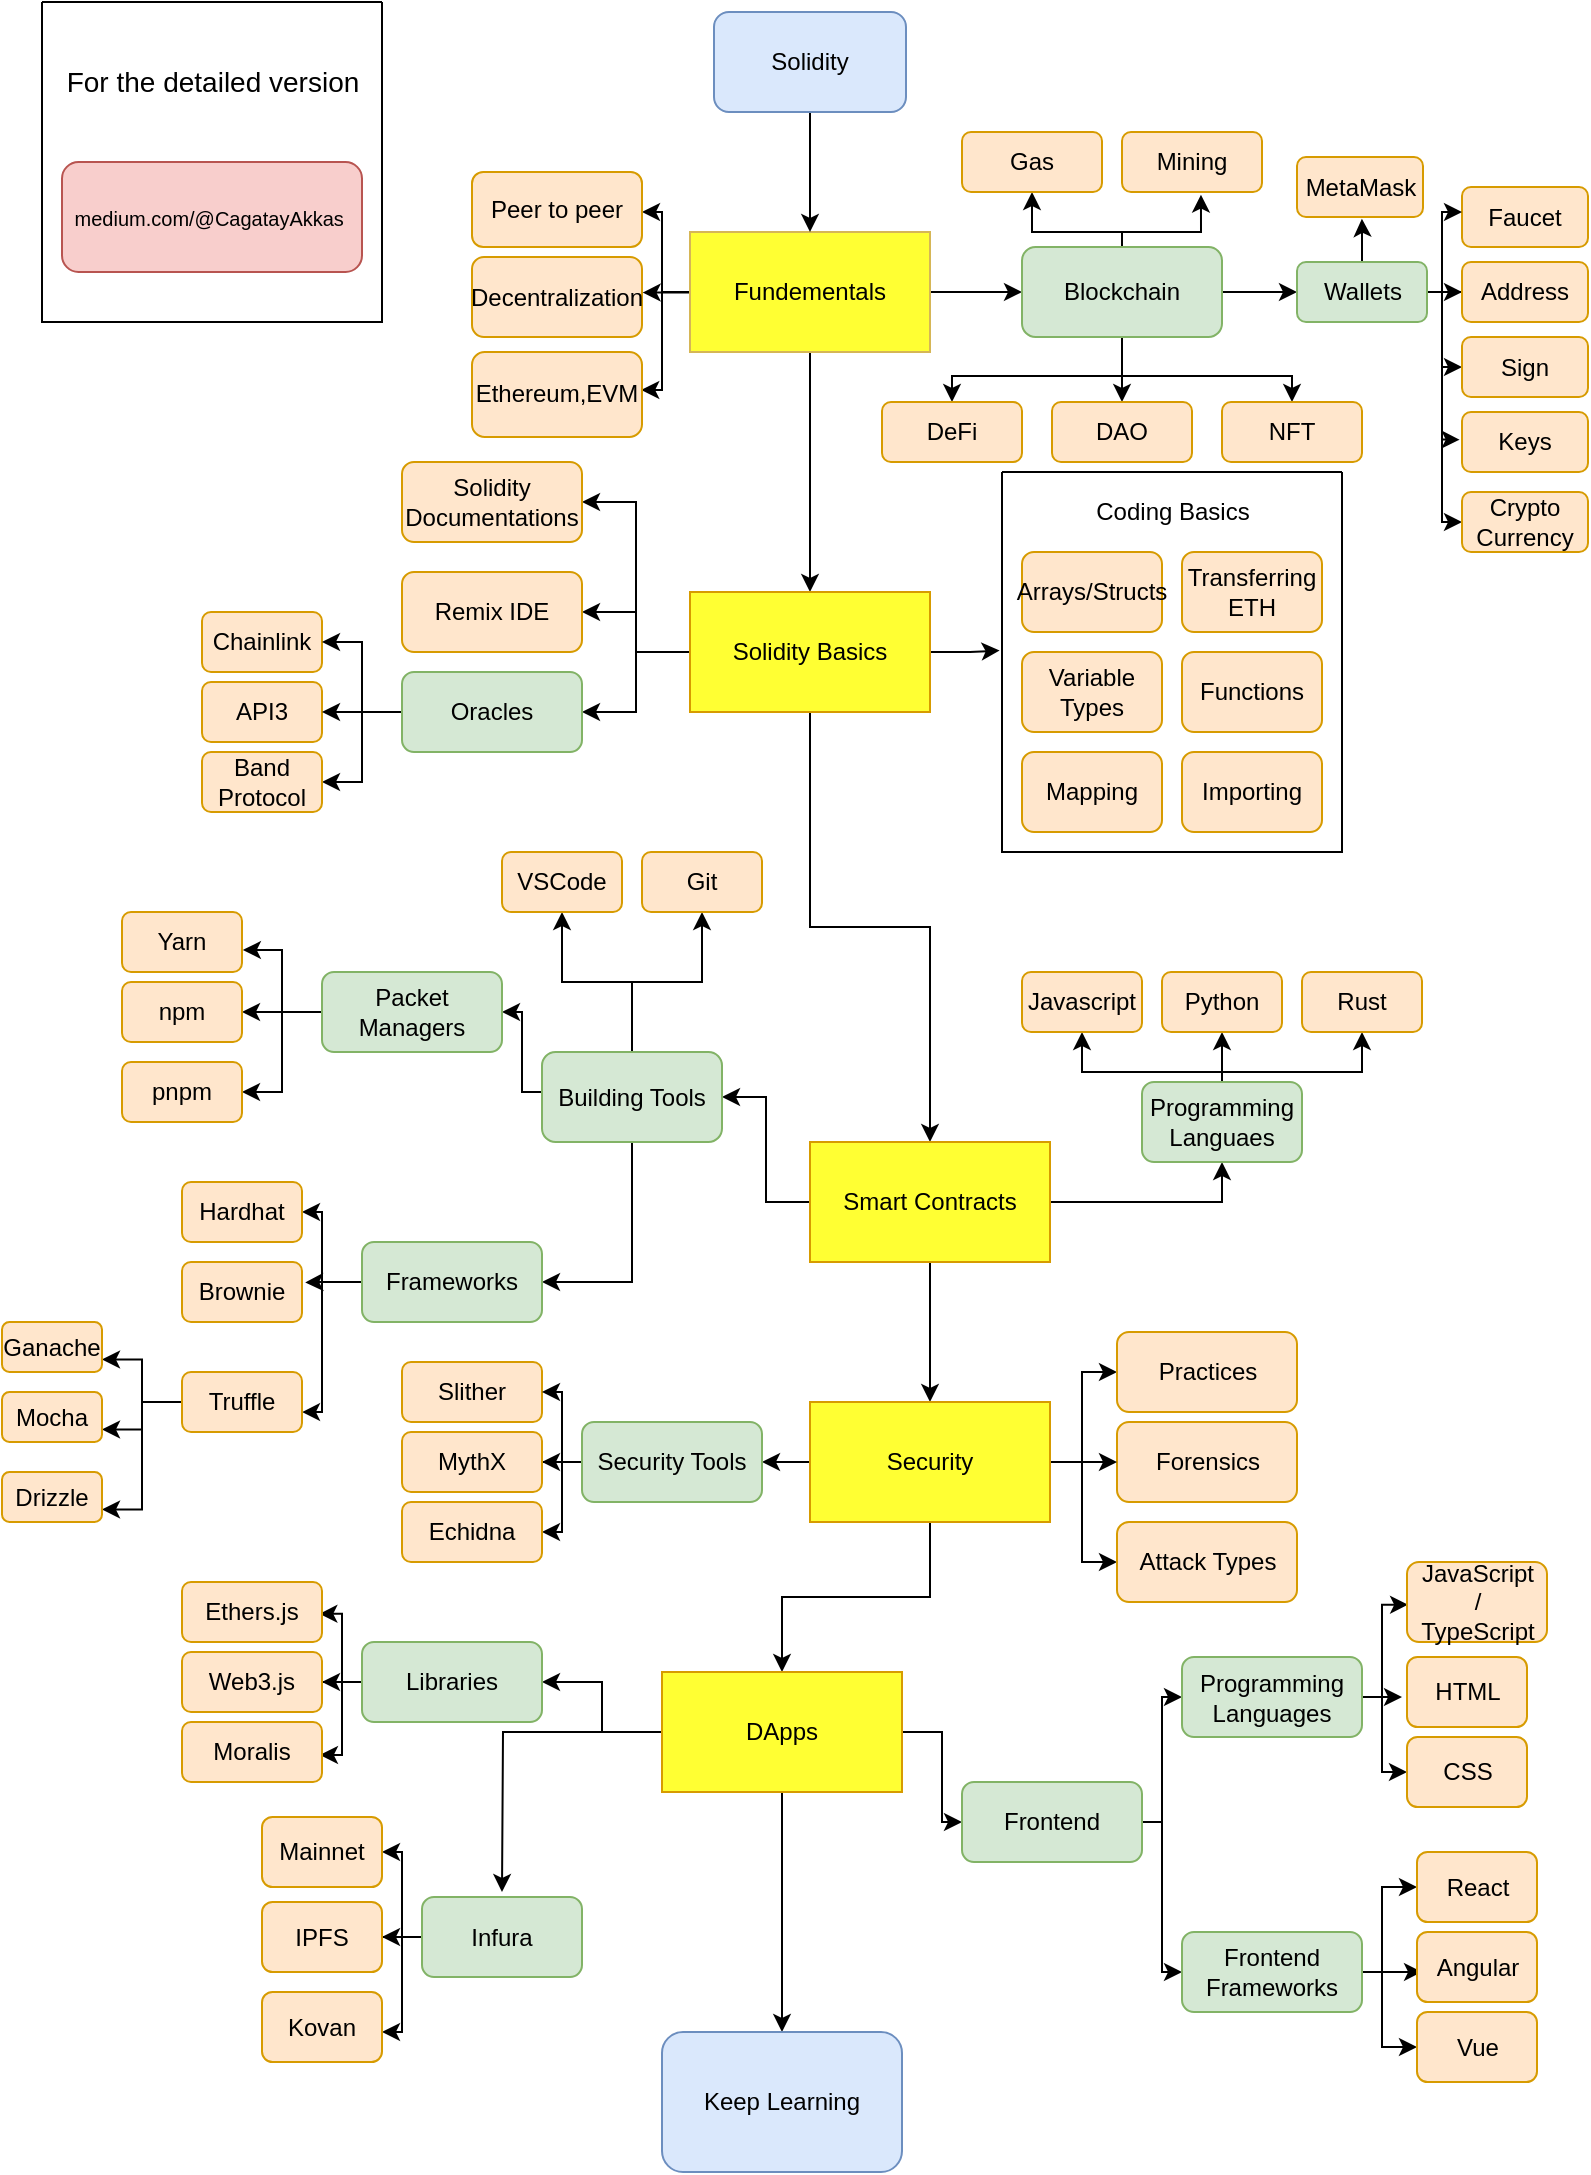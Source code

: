 <mxfile version="20.8.13" type="github"><diagram id="C5RBs43oDa-KdzZeNtuy" name="Page-1"><mxGraphModel dx="792" dy="828" grid="1" gridSize="10" guides="1" tooltips="1" connect="1" arrows="1" fold="1" page="1" pageScale="1" pageWidth="827" pageHeight="1169" math="0" shadow="0"><root><mxCell id="WIyWlLk6GJQsqaUBKTNV-0"/><mxCell id="WIyWlLk6GJQsqaUBKTNV-1" parent="WIyWlLk6GJQsqaUBKTNV-0"/><mxCell id="23JULGWNplW5v6yVISbU-8" style="edgeStyle=orthogonalEdgeStyle;rounded=0;orthogonalLoop=1;jettySize=auto;html=1;" parent="WIyWlLk6GJQsqaUBKTNV-1" source="23JULGWNplW5v6yVISbU-0" edge="1"><mxGeometry relative="1" as="geometry"><mxPoint x="520" y="190" as="targetPoint"/></mxGeometry></mxCell><mxCell id="23JULGWNplW5v6yVISbU-11" style="edgeStyle=orthogonalEdgeStyle;rounded=0;orthogonalLoop=1;jettySize=auto;html=1;" parent="WIyWlLk6GJQsqaUBKTNV-1" source="23JULGWNplW5v6yVISbU-0" target="23JULGWNplW5v6yVISbU-10" edge="1"><mxGeometry relative="1" as="geometry"/></mxCell><mxCell id="jpNnfYUMwF4ru_a0LGK7-41" style="edgeStyle=orthogonalEdgeStyle;rounded=0;orthogonalLoop=1;jettySize=auto;html=1;entryX=1.003;entryY=0.444;entryDx=0;entryDy=0;entryPerimeter=0;" parent="WIyWlLk6GJQsqaUBKTNV-1" source="23JULGWNplW5v6yVISbU-0" target="jpNnfYUMwF4ru_a0LGK7-31" edge="1"><mxGeometry relative="1" as="geometry"><mxPoint x="330" y="160.0" as="targetPoint"/><Array as="points"><mxPoint x="330" y="190"/></Array></mxGeometry></mxCell><mxCell id="jpNnfYUMwF4ru_a0LGK7-42" style="edgeStyle=orthogonalEdgeStyle;rounded=0;orthogonalLoop=1;jettySize=auto;html=1;entryX=0.995;entryY=0.453;entryDx=0;entryDy=0;entryPerimeter=0;" parent="WIyWlLk6GJQsqaUBKTNV-1" source="23JULGWNplW5v6yVISbU-0" target="23JULGWNplW5v6yVISbU-35" edge="1"><mxGeometry relative="1" as="geometry"><Array as="points"><mxPoint x="340" y="190"/><mxPoint x="340" y="239"/><mxPoint x="330" y="239"/></Array></mxGeometry></mxCell><mxCell id="jpNnfYUMwF4ru_a0LGK7-88" style="edgeStyle=orthogonalEdgeStyle;rounded=0;orthogonalLoop=1;jettySize=auto;html=1;entryX=1;entryY=0.533;entryDx=0;entryDy=0;entryPerimeter=0;" parent="WIyWlLk6GJQsqaUBKTNV-1" source="23JULGWNplW5v6yVISbU-0" target="jpNnfYUMwF4ru_a0LGK7-82" edge="1"><mxGeometry relative="1" as="geometry"><Array as="points"><mxPoint x="340" y="190"/><mxPoint x="340" y="150"/></Array></mxGeometry></mxCell><mxCell id="23JULGWNplW5v6yVISbU-0" value="Fundementals" style="rounded=0;whiteSpace=wrap;html=1;fillColor=#FFFF33;strokeColor=#d6b656;" parent="WIyWlLk6GJQsqaUBKTNV-1" vertex="1"><mxGeometry x="354" y="160" width="120" height="60" as="geometry"/></mxCell><mxCell id="23JULGWNplW5v6yVISbU-83" style="edgeStyle=orthogonalEdgeStyle;rounded=0;orthogonalLoop=1;jettySize=auto;html=1;entryX=0;entryY=0.5;entryDx=0;entryDy=0;" parent="WIyWlLk6GJQsqaUBKTNV-1" source="23JULGWNplW5v6yVISbU-2" target="23JULGWNplW5v6yVISbU-36" edge="1"><mxGeometry relative="1" as="geometry"/></mxCell><mxCell id="jpNnfYUMwF4ru_a0LGK7-45" style="edgeStyle=orthogonalEdgeStyle;rounded=0;orthogonalLoop=1;jettySize=auto;html=1;entryX=0.5;entryY=0;entryDx=0;entryDy=0;" parent="WIyWlLk6GJQsqaUBKTNV-1" source="23JULGWNplW5v6yVISbU-2" target="23JULGWNplW5v6yVISbU-4" edge="1"><mxGeometry relative="1" as="geometry"/></mxCell><mxCell id="jpNnfYUMwF4ru_a0LGK7-46" style="edgeStyle=orthogonalEdgeStyle;rounded=0;orthogonalLoop=1;jettySize=auto;html=1;" parent="WIyWlLk6GJQsqaUBKTNV-1" source="23JULGWNplW5v6yVISbU-2" target="jpNnfYUMwF4ru_a0LGK7-30" edge="1"><mxGeometry relative="1" as="geometry"><Array as="points"><mxPoint x="570" y="232"/><mxPoint x="485" y="232"/></Array></mxGeometry></mxCell><mxCell id="jpNnfYUMwF4ru_a0LGK7-47" style="edgeStyle=orthogonalEdgeStyle;rounded=0;orthogonalLoop=1;jettySize=auto;html=1;" parent="WIyWlLk6GJQsqaUBKTNV-1" source="23JULGWNplW5v6yVISbU-2" target="jpNnfYUMwF4ru_a0LGK7-32" edge="1"><mxGeometry relative="1" as="geometry"><Array as="points"><mxPoint x="570" y="232"/><mxPoint x="655" y="232"/></Array></mxGeometry></mxCell><mxCell id="jpNnfYUMwF4ru_a0LGK7-89" style="edgeStyle=orthogonalEdgeStyle;rounded=0;orthogonalLoop=1;jettySize=auto;html=1;entryX=0.5;entryY=1;entryDx=0;entryDy=0;" parent="WIyWlLk6GJQsqaUBKTNV-1" source="23JULGWNplW5v6yVISbU-2" target="jpNnfYUMwF4ru_a0LGK7-57" edge="1"><mxGeometry relative="1" as="geometry"><Array as="points"><mxPoint x="570" y="160"/><mxPoint x="525" y="160"/></Array></mxGeometry></mxCell><mxCell id="jpNnfYUMwF4ru_a0LGK7-90" style="edgeStyle=orthogonalEdgeStyle;rounded=0;orthogonalLoop=1;jettySize=auto;html=1;entryX=0.564;entryY=1.044;entryDx=0;entryDy=0;entryPerimeter=0;" parent="WIyWlLk6GJQsqaUBKTNV-1" source="23JULGWNplW5v6yVISbU-2" target="jpNnfYUMwF4ru_a0LGK7-83" edge="1"><mxGeometry relative="1" as="geometry"><Array as="points"><mxPoint x="570" y="160"/><mxPoint x="610" y="160"/></Array></mxGeometry></mxCell><mxCell id="23JULGWNplW5v6yVISbU-2" value="Blockchain" style="rounded=1;whiteSpace=wrap;html=1;fillColor=#d5e8d4;strokeColor=#82b366;" parent="WIyWlLk6GJQsqaUBKTNV-1" vertex="1"><mxGeometry x="520" y="167.5" width="100" height="45" as="geometry"/></mxCell><mxCell id="23JULGWNplW5v6yVISbU-4" value="DAO" style="rounded=1;whiteSpace=wrap;html=1;fillColor=#FFE6CC;strokeColor=#D79B00;" parent="WIyWlLk6GJQsqaUBKTNV-1" vertex="1"><mxGeometry x="535" y="245" width="70" height="30" as="geometry"/></mxCell><mxCell id="23JULGWNplW5v6yVISbU-34" style="edgeStyle=orthogonalEdgeStyle;rounded=0;orthogonalLoop=1;jettySize=auto;html=1;" parent="WIyWlLk6GJQsqaUBKTNV-1" source="23JULGWNplW5v6yVISbU-10" target="23JULGWNplW5v6yVISbU-33" edge="1"><mxGeometry relative="1" as="geometry"/></mxCell><mxCell id="jpNnfYUMwF4ru_a0LGK7-35" value="" style="edgeStyle=orthogonalEdgeStyle;rounded=0;orthogonalLoop=1;jettySize=auto;html=1;" parent="WIyWlLk6GJQsqaUBKTNV-1" source="23JULGWNplW5v6yVISbU-10" target="jpNnfYUMwF4ru_a0LGK7-25" edge="1"><mxGeometry relative="1" as="geometry"/></mxCell><mxCell id="jpNnfYUMwF4ru_a0LGK7-36" style="edgeStyle=orthogonalEdgeStyle;rounded=0;orthogonalLoop=1;jettySize=auto;html=1;entryX=1;entryY=0.5;entryDx=0;entryDy=0;" parent="WIyWlLk6GJQsqaUBKTNV-1" source="23JULGWNplW5v6yVISbU-10" target="23JULGWNplW5v6yVISbU-12" edge="1"><mxGeometry relative="1" as="geometry"/></mxCell><mxCell id="jpNnfYUMwF4ru_a0LGK7-37" style="edgeStyle=orthogonalEdgeStyle;rounded=0;orthogonalLoop=1;jettySize=auto;html=1;entryX=1;entryY=0.5;entryDx=0;entryDy=0;" parent="WIyWlLk6GJQsqaUBKTNV-1" source="23JULGWNplW5v6yVISbU-10" target="23JULGWNplW5v6yVISbU-15" edge="1"><mxGeometry relative="1" as="geometry"/></mxCell><mxCell id="jpNnfYUMwF4ru_a0LGK7-63" style="edgeStyle=orthogonalEdgeStyle;rounded=0;orthogonalLoop=1;jettySize=auto;html=1;entryX=-0.007;entryY=0.47;entryDx=0;entryDy=0;entryPerimeter=0;" parent="WIyWlLk6GJQsqaUBKTNV-1" source="23JULGWNplW5v6yVISbU-10" target="jpNnfYUMwF4ru_a0LGK7-61" edge="1"><mxGeometry relative="1" as="geometry"/></mxCell><mxCell id="23JULGWNplW5v6yVISbU-10" value="Solidity Basics" style="rounded=0;whiteSpace=wrap;html=1;strokeColor=#D79B00;fillColor=#FFFF33;" parent="WIyWlLk6GJQsqaUBKTNV-1" vertex="1"><mxGeometry x="354" y="340" width="120" height="60" as="geometry"/></mxCell><mxCell id="23JULGWNplW5v6yVISbU-12" value="Remix IDE" style="rounded=1;whiteSpace=wrap;html=1;strokeColor=#D79B00;fillColor=#FFE6CC;" parent="WIyWlLk6GJQsqaUBKTNV-1" vertex="1"><mxGeometry x="210" y="330" width="90" height="40" as="geometry"/></mxCell><mxCell id="23JULGWNplW5v6yVISbU-14" value="Variable Types" style="rounded=1;whiteSpace=wrap;html=1;strokeColor=#D79B00;fillColor=#FFE6CC;" parent="WIyWlLk6GJQsqaUBKTNV-1" vertex="1"><mxGeometry x="520" y="370" width="70" height="40" as="geometry"/></mxCell><mxCell id="23JULGWNplW5v6yVISbU-15" value="Solidity Documentations" style="rounded=1;whiteSpace=wrap;html=1;strokeColor=#D79B00;fillColor=#FFE6CC;" parent="WIyWlLk6GJQsqaUBKTNV-1" vertex="1"><mxGeometry x="210" y="275" width="90" height="40" as="geometry"/></mxCell><mxCell id="23JULGWNplW5v6yVISbU-16" value="Faucet" style="rounded=1;whiteSpace=wrap;html=1;strokeColor=#D79B00;fillColor=#FFE6CC;" parent="WIyWlLk6GJQsqaUBKTNV-1" vertex="1"><mxGeometry x="740" y="137.5" width="63" height="30" as="geometry"/></mxCell><mxCell id="23JULGWNplW5v6yVISbU-28" value="Functions" style="rounded=1;whiteSpace=wrap;html=1;strokeColor=#D79B00;fillColor=#FFE6CC;" parent="WIyWlLk6GJQsqaUBKTNV-1" vertex="1"><mxGeometry x="600" y="370" width="70" height="40" as="geometry"/></mxCell><mxCell id="23JULGWNplW5v6yVISbU-29" value="Mapping" style="rounded=1;whiteSpace=wrap;html=1;strokeColor=#D79B00;fillColor=#FFE6CC;" parent="WIyWlLk6GJQsqaUBKTNV-1" vertex="1"><mxGeometry x="520" y="420" width="70" height="40" as="geometry"/></mxCell><mxCell id="23JULGWNplW5v6yVISbU-30" value="Importing" style="rounded=1;whiteSpace=wrap;html=1;strokeColor=#D79B00;fillColor=#FFE6CC;" parent="WIyWlLk6GJQsqaUBKTNV-1" vertex="1"><mxGeometry x="600" y="420" width="70" height="40" as="geometry"/></mxCell><mxCell id="23JULGWNplW5v6yVISbU-40" style="edgeStyle=orthogonalEdgeStyle;rounded=0;orthogonalLoop=1;jettySize=auto;html=1;entryX=1;entryY=0.5;entryDx=0;entryDy=0;" parent="WIyWlLk6GJQsqaUBKTNV-1" source="23JULGWNplW5v6yVISbU-33" target="23JULGWNplW5v6yVISbU-39" edge="1"><mxGeometry relative="1" as="geometry"/></mxCell><mxCell id="23JULGWNplW5v6yVISbU-82" style="edgeStyle=orthogonalEdgeStyle;rounded=0;orthogonalLoop=1;jettySize=auto;html=1;entryX=0.5;entryY=1;entryDx=0;entryDy=0;" parent="WIyWlLk6GJQsqaUBKTNV-1" source="23JULGWNplW5v6yVISbU-33" target="23JULGWNplW5v6yVISbU-74" edge="1"><mxGeometry relative="1" as="geometry"><mxPoint x="620" y="630" as="targetPoint"/><Array as="points"><mxPoint x="620" y="645"/></Array></mxGeometry></mxCell><mxCell id="jpNnfYUMwF4ru_a0LGK7-2" style="edgeStyle=orthogonalEdgeStyle;rounded=0;orthogonalLoop=1;jettySize=auto;html=1;entryX=0.5;entryY=0;entryDx=0;entryDy=0;" parent="WIyWlLk6GJQsqaUBKTNV-1" source="23JULGWNplW5v6yVISbU-33" target="jpNnfYUMwF4ru_a0LGK7-1" edge="1"><mxGeometry relative="1" as="geometry"/></mxCell><mxCell id="23JULGWNplW5v6yVISbU-33" value="Smart Contracts" style="rounded=0;whiteSpace=wrap;html=1;strokeColor=#D79B00;fillColor=#FFFF33;" parent="WIyWlLk6GJQsqaUBKTNV-1" vertex="1"><mxGeometry x="414" y="615" width="120" height="60" as="geometry"/></mxCell><mxCell id="23JULGWNplW5v6yVISbU-35" value="Ethereum,EVM" style="rounded=1;whiteSpace=wrap;html=1;fillColor=#FFE6CC;strokeColor=#D79B00;" parent="WIyWlLk6GJQsqaUBKTNV-1" vertex="1"><mxGeometry x="245" y="220" width="85" height="42.5" as="geometry"/></mxCell><mxCell id="jpNnfYUMwF4ru_a0LGK7-51" style="edgeStyle=orthogonalEdgeStyle;rounded=0;orthogonalLoop=1;jettySize=auto;html=1;entryX=0.515;entryY=1.031;entryDx=0;entryDy=0;entryPerimeter=0;" parent="WIyWlLk6GJQsqaUBKTNV-1" source="23JULGWNplW5v6yVISbU-36" target="jpNnfYUMwF4ru_a0LGK7-20" edge="1"><mxGeometry relative="1" as="geometry"><mxPoint x="690" y="160" as="targetPoint"/></mxGeometry></mxCell><mxCell id="jpNnfYUMwF4ru_a0LGK7-52" style="edgeStyle=orthogonalEdgeStyle;rounded=0;orthogonalLoop=1;jettySize=auto;html=1;entryX=0;entryY=0.5;entryDx=0;entryDy=0;" parent="WIyWlLk6GJQsqaUBKTNV-1" source="23JULGWNplW5v6yVISbU-36" target="23JULGWNplW5v6yVISbU-85" edge="1"><mxGeometry relative="1" as="geometry"/></mxCell><mxCell id="jpNnfYUMwF4ru_a0LGK7-53" style="edgeStyle=orthogonalEdgeStyle;rounded=0;orthogonalLoop=1;jettySize=auto;html=1;entryX=0;entryY=0.5;entryDx=0;entryDy=0;" parent="WIyWlLk6GJQsqaUBKTNV-1" source="23JULGWNplW5v6yVISbU-36" target="23JULGWNplW5v6yVISbU-86" edge="1"><mxGeometry relative="1" as="geometry"><Array as="points"><mxPoint x="730" y="190"/><mxPoint x="730" y="227"/></Array></mxGeometry></mxCell><mxCell id="jpNnfYUMwF4ru_a0LGK7-54" style="edgeStyle=orthogonalEdgeStyle;rounded=0;orthogonalLoop=1;jettySize=auto;html=1;entryX=0;entryY=0.417;entryDx=0;entryDy=0;entryPerimeter=0;" parent="WIyWlLk6GJQsqaUBKTNV-1" source="23JULGWNplW5v6yVISbU-36" target="23JULGWNplW5v6yVISbU-16" edge="1"><mxGeometry relative="1" as="geometry"><Array as="points"><mxPoint x="730" y="190"/><mxPoint x="730" y="150"/></Array></mxGeometry></mxCell><mxCell id="jpNnfYUMwF4ru_a0LGK7-67" style="edgeStyle=orthogonalEdgeStyle;rounded=0;orthogonalLoop=1;jettySize=auto;html=1;entryX=-0.019;entryY=0.461;entryDx=0;entryDy=0;entryPerimeter=0;" parent="WIyWlLk6GJQsqaUBKTNV-1" source="23JULGWNplW5v6yVISbU-36" target="jpNnfYUMwF4ru_a0LGK7-65" edge="1"><mxGeometry relative="1" as="geometry"><mxPoint x="730" y="270" as="targetPoint"/><Array as="points"><mxPoint x="730" y="190"/><mxPoint x="730" y="264"/></Array></mxGeometry></mxCell><mxCell id="jpNnfYUMwF4ru_a0LGK7-85" style="edgeStyle=orthogonalEdgeStyle;rounded=0;orthogonalLoop=1;jettySize=auto;html=1;entryX=0;entryY=0.5;entryDx=0;entryDy=0;" parent="WIyWlLk6GJQsqaUBKTNV-1" source="23JULGWNplW5v6yVISbU-36" target="jpNnfYUMwF4ru_a0LGK7-84" edge="1"><mxGeometry relative="1" as="geometry"><Array as="points"><mxPoint x="730" y="190"/><mxPoint x="730" y="305"/></Array></mxGeometry></mxCell><mxCell id="23JULGWNplW5v6yVISbU-36" value="Wallets" style="rounded=1;whiteSpace=wrap;html=1;fillColor=#d5e8d4;strokeColor=#82b366;" parent="WIyWlLk6GJQsqaUBKTNV-1" vertex="1"><mxGeometry x="657.5" y="175" width="65" height="30" as="geometry"/></mxCell><mxCell id="23JULGWNplW5v6yVISbU-94" style="edgeStyle=orthogonalEdgeStyle;rounded=0;orthogonalLoop=1;jettySize=auto;html=1;entryX=0.5;entryY=1;entryDx=0;entryDy=0;" parent="WIyWlLk6GJQsqaUBKTNV-1" source="23JULGWNplW5v6yVISbU-39" target="23JULGWNplW5v6yVISbU-90" edge="1"><mxGeometry relative="1" as="geometry"/></mxCell><mxCell id="23JULGWNplW5v6yVISbU-95" style="edgeStyle=orthogonalEdgeStyle;rounded=0;orthogonalLoop=1;jettySize=auto;html=1;entryX=0.5;entryY=1;entryDx=0;entryDy=0;" parent="WIyWlLk6GJQsqaUBKTNV-1" source="23JULGWNplW5v6yVISbU-39" target="23JULGWNplW5v6yVISbU-93" edge="1"><mxGeometry relative="1" as="geometry"/></mxCell><mxCell id="23JULGWNplW5v6yVISbU-96" style="edgeStyle=orthogonalEdgeStyle;rounded=0;orthogonalLoop=1;jettySize=auto;html=1;entryX=1;entryY=0.5;entryDx=0;entryDy=0;" parent="WIyWlLk6GJQsqaUBKTNV-1" source="23JULGWNplW5v6yVISbU-39" target="23JULGWNplW5v6yVISbU-42" edge="1"><mxGeometry relative="1" as="geometry"><mxPoint x="270" y="550" as="targetPoint"/><Array as="points"><mxPoint x="270" y="590"/><mxPoint x="270" y="550"/></Array></mxGeometry></mxCell><mxCell id="23JULGWNplW5v6yVISbU-97" style="edgeStyle=orthogonalEdgeStyle;rounded=0;orthogonalLoop=1;jettySize=auto;html=1;entryX=1;entryY=0.5;entryDx=0;entryDy=0;" parent="WIyWlLk6GJQsqaUBKTNV-1" source="23JULGWNplW5v6yVISbU-39" target="23JULGWNplW5v6yVISbU-59" edge="1"><mxGeometry relative="1" as="geometry"><mxPoint x="325" y="690" as="targetPoint"/></mxGeometry></mxCell><mxCell id="23JULGWNplW5v6yVISbU-39" value="Building Tools" style="rounded=1;whiteSpace=wrap;html=1;strokeColor=#82b366;fillColor=#d5e8d4;" parent="WIyWlLk6GJQsqaUBKTNV-1" vertex="1"><mxGeometry x="280" y="570" width="90" height="45" as="geometry"/></mxCell><mxCell id="23JULGWNplW5v6yVISbU-41" value="Yarn" style="rounded=1;whiteSpace=wrap;html=1;strokeColor=#D79B00;fillColor=#FFE6CC;" parent="WIyWlLk6GJQsqaUBKTNV-1" vertex="1"><mxGeometry x="70" y="500" width="60" height="30" as="geometry"/></mxCell><mxCell id="23JULGWNplW5v6yVISbU-56" style="edgeStyle=orthogonalEdgeStyle;rounded=0;orthogonalLoop=1;jettySize=auto;html=1;entryX=1.007;entryY=0.633;entryDx=0;entryDy=0;entryPerimeter=0;" parent="WIyWlLk6GJQsqaUBKTNV-1" source="23JULGWNplW5v6yVISbU-42" target="23JULGWNplW5v6yVISbU-41" edge="1"><mxGeometry relative="1" as="geometry"/></mxCell><mxCell id="23JULGWNplW5v6yVISbU-57" style="edgeStyle=orthogonalEdgeStyle;rounded=0;orthogonalLoop=1;jettySize=auto;html=1;entryX=1;entryY=0.5;entryDx=0;entryDy=0;" parent="WIyWlLk6GJQsqaUBKTNV-1" source="23JULGWNplW5v6yVISbU-42" target="23JULGWNplW5v6yVISbU-54" edge="1"><mxGeometry relative="1" as="geometry"/></mxCell><mxCell id="23JULGWNplW5v6yVISbU-58" style="edgeStyle=orthogonalEdgeStyle;rounded=0;orthogonalLoop=1;jettySize=auto;html=1;entryX=1;entryY=0.5;entryDx=0;entryDy=0;" parent="WIyWlLk6GJQsqaUBKTNV-1" source="23JULGWNplW5v6yVISbU-42" target="23JULGWNplW5v6yVISbU-55" edge="1"><mxGeometry relative="1" as="geometry"><mxPoint x="150" y="590" as="targetPoint"/><Array as="points"><mxPoint x="150" y="550"/><mxPoint x="150" y="590"/></Array></mxGeometry></mxCell><mxCell id="23JULGWNplW5v6yVISbU-42" value="Packet Managers" style="rounded=1;whiteSpace=wrap;html=1;strokeColor=#82b366;fillColor=#d5e8d4;" parent="WIyWlLk6GJQsqaUBKTNV-1" vertex="1"><mxGeometry x="170" y="530" width="90" height="40" as="geometry"/></mxCell><mxCell id="23JULGWNplW5v6yVISbU-45" value="Slither" style="rounded=1;whiteSpace=wrap;html=1;strokeColor=#D79B00;fillColor=#FFE6CC;" parent="WIyWlLk6GJQsqaUBKTNV-1" vertex="1"><mxGeometry x="210" y="725" width="70" height="30" as="geometry"/></mxCell><mxCell id="23JULGWNplW5v6yVISbU-46" value="Forensics" style="rounded=1;whiteSpace=wrap;html=1;strokeColor=#D79B00;fillColor=#FFE6CC;" parent="WIyWlLk6GJQsqaUBKTNV-1" vertex="1"><mxGeometry x="567.5" y="755" width="90" height="40" as="geometry"/></mxCell><mxCell id="23JULGWNplW5v6yVISbU-54" value="npm" style="rounded=1;whiteSpace=wrap;html=1;strokeColor=#D79B00;fillColor=#FFE6CC;" parent="WIyWlLk6GJQsqaUBKTNV-1" vertex="1"><mxGeometry x="70" y="535" width="60" height="30" as="geometry"/></mxCell><mxCell id="23JULGWNplW5v6yVISbU-55" value="pnpm" style="rounded=1;whiteSpace=wrap;html=1;strokeColor=#D79B00;fillColor=#FFE6CC;" parent="WIyWlLk6GJQsqaUBKTNV-1" vertex="1"><mxGeometry x="70" y="575" width="60" height="30" as="geometry"/></mxCell><mxCell id="23JULGWNplW5v6yVISbU-70" style="edgeStyle=orthogonalEdgeStyle;rounded=0;orthogonalLoop=1;jettySize=auto;html=1;entryX=1;entryY=0.5;entryDx=0;entryDy=0;" parent="WIyWlLk6GJQsqaUBKTNV-1" source="23JULGWNplW5v6yVISbU-59" target="23JULGWNplW5v6yVISbU-60" edge="1"><mxGeometry relative="1" as="geometry"><mxPoint x="170" y="650" as="targetPoint"/></mxGeometry></mxCell><mxCell id="23JULGWNplW5v6yVISbU-71" style="edgeStyle=orthogonalEdgeStyle;rounded=0;orthogonalLoop=1;jettySize=auto;html=1;entryX=1.027;entryY=0.34;entryDx=0;entryDy=0;entryPerimeter=0;" parent="WIyWlLk6GJQsqaUBKTNV-1" source="23JULGWNplW5v6yVISbU-59" target="23JULGWNplW5v6yVISbU-61" edge="1"><mxGeometry relative="1" as="geometry"/></mxCell><mxCell id="23JULGWNplW5v6yVISbU-73" style="edgeStyle=orthogonalEdgeStyle;rounded=0;orthogonalLoop=1;jettySize=auto;html=1;entryX=1;entryY=0.667;entryDx=0;entryDy=0;entryPerimeter=0;" parent="WIyWlLk6GJQsqaUBKTNV-1" source="23JULGWNplW5v6yVISbU-59" target="23JULGWNplW5v6yVISbU-62" edge="1"><mxGeometry relative="1" as="geometry"><Array as="points"><mxPoint x="170" y="685"/><mxPoint x="170" y="750"/></Array></mxGeometry></mxCell><mxCell id="23JULGWNplW5v6yVISbU-59" value="Frameworks" style="rounded=1;whiteSpace=wrap;html=1;strokeColor=#82b366;fillColor=#d5e8d4;" parent="WIyWlLk6GJQsqaUBKTNV-1" vertex="1"><mxGeometry x="190" y="665" width="90" height="40" as="geometry"/></mxCell><mxCell id="23JULGWNplW5v6yVISbU-60" value="Hardhat" style="rounded=1;whiteSpace=wrap;html=1;strokeColor=#D79B00;fillColor=#FFE6CC;" parent="WIyWlLk6GJQsqaUBKTNV-1" vertex="1"><mxGeometry x="100" y="635" width="60" height="30" as="geometry"/></mxCell><mxCell id="23JULGWNplW5v6yVISbU-61" value="Brownie" style="rounded=1;whiteSpace=wrap;html=1;strokeColor=#D79B00;fillColor=#FFE6CC;" parent="WIyWlLk6GJQsqaUBKTNV-1" vertex="1"><mxGeometry x="100" y="675" width="60" height="30" as="geometry"/></mxCell><mxCell id="23JULGWNplW5v6yVISbU-67" style="edgeStyle=orthogonalEdgeStyle;rounded=0;orthogonalLoop=1;jettySize=auto;html=1;entryX=1;entryY=0.75;entryDx=0;entryDy=0;" parent="WIyWlLk6GJQsqaUBKTNV-1" source="23JULGWNplW5v6yVISbU-62" target="23JULGWNplW5v6yVISbU-64" edge="1"><mxGeometry relative="1" as="geometry"/></mxCell><mxCell id="23JULGWNplW5v6yVISbU-68" style="edgeStyle=orthogonalEdgeStyle;rounded=0;orthogonalLoop=1;jettySize=auto;html=1;entryX=1;entryY=0.75;entryDx=0;entryDy=0;" parent="WIyWlLk6GJQsqaUBKTNV-1" source="23JULGWNplW5v6yVISbU-62" target="23JULGWNplW5v6yVISbU-65" edge="1"><mxGeometry relative="1" as="geometry"/></mxCell><mxCell id="23JULGWNplW5v6yVISbU-69" style="edgeStyle=orthogonalEdgeStyle;rounded=0;orthogonalLoop=1;jettySize=auto;html=1;entryX=1;entryY=0.75;entryDx=0;entryDy=0;" parent="WIyWlLk6GJQsqaUBKTNV-1" source="23JULGWNplW5v6yVISbU-62" target="23JULGWNplW5v6yVISbU-66" edge="1"><mxGeometry relative="1" as="geometry"/></mxCell><mxCell id="23JULGWNplW5v6yVISbU-62" value="Truffle" style="rounded=1;whiteSpace=wrap;html=1;strokeColor=#D79B00;fillColor=#FFE6CC;" parent="WIyWlLk6GJQsqaUBKTNV-1" vertex="1"><mxGeometry x="100" y="730" width="60" height="30" as="geometry"/></mxCell><mxCell id="23JULGWNplW5v6yVISbU-64" value="Ganache" style="rounded=1;whiteSpace=wrap;html=1;strokeColor=#D79B00;fillColor=#FFE6CC;" parent="WIyWlLk6GJQsqaUBKTNV-1" vertex="1"><mxGeometry x="10" y="705" width="50" height="25" as="geometry"/></mxCell><mxCell id="23JULGWNplW5v6yVISbU-65" value="Mocha" style="rounded=1;whiteSpace=wrap;html=1;strokeColor=#D79B00;fillColor=#FFE6CC;" parent="WIyWlLk6GJQsqaUBKTNV-1" vertex="1"><mxGeometry x="10" y="740" width="50" height="25" as="geometry"/></mxCell><mxCell id="23JULGWNplW5v6yVISbU-66" value="Drizzle" style="rounded=1;whiteSpace=wrap;html=1;strokeColor=#D79B00;fillColor=#FFE6CC;" parent="WIyWlLk6GJQsqaUBKTNV-1" vertex="1"><mxGeometry x="10" y="780" width="50" height="25" as="geometry"/></mxCell><mxCell id="23JULGWNplW5v6yVISbU-79" style="edgeStyle=orthogonalEdgeStyle;rounded=0;orthogonalLoop=1;jettySize=auto;html=1;entryX=0.5;entryY=1;entryDx=0;entryDy=0;" parent="WIyWlLk6GJQsqaUBKTNV-1" source="23JULGWNplW5v6yVISbU-74" target="23JULGWNplW5v6yVISbU-76" edge="1"><mxGeometry relative="1" as="geometry"/></mxCell><mxCell id="23JULGWNplW5v6yVISbU-80" style="edgeStyle=orthogonalEdgeStyle;rounded=0;orthogonalLoop=1;jettySize=auto;html=1;entryX=0.5;entryY=1;entryDx=0;entryDy=0;" parent="WIyWlLk6GJQsqaUBKTNV-1" source="23JULGWNplW5v6yVISbU-74" target="23JULGWNplW5v6yVISbU-77" edge="1"><mxGeometry relative="1" as="geometry"><Array as="points"><mxPoint x="620" y="580"/><mxPoint x="550" y="580"/></Array></mxGeometry></mxCell><mxCell id="23JULGWNplW5v6yVISbU-81" style="edgeStyle=orthogonalEdgeStyle;rounded=0;orthogonalLoop=1;jettySize=auto;html=1;entryX=0.5;entryY=1;entryDx=0;entryDy=0;" parent="WIyWlLk6GJQsqaUBKTNV-1" source="23JULGWNplW5v6yVISbU-74" target="23JULGWNplW5v6yVISbU-75" edge="1"><mxGeometry relative="1" as="geometry"><Array as="points"><mxPoint x="620" y="580"/><mxPoint x="690" y="580"/></Array></mxGeometry></mxCell><mxCell id="23JULGWNplW5v6yVISbU-74" value="Programming Languaes" style="rounded=1;whiteSpace=wrap;html=1;strokeColor=#82b366;fillColor=#d5e8d4;" parent="WIyWlLk6GJQsqaUBKTNV-1" vertex="1"><mxGeometry x="580" y="585" width="80" height="40" as="geometry"/></mxCell><mxCell id="23JULGWNplW5v6yVISbU-75" value="Rust" style="rounded=1;whiteSpace=wrap;html=1;strokeColor=#D79B00;fillColor=#FFE6CC;" parent="WIyWlLk6GJQsqaUBKTNV-1" vertex="1"><mxGeometry x="660" y="530" width="60" height="30" as="geometry"/></mxCell><mxCell id="23JULGWNplW5v6yVISbU-76" value="Python" style="rounded=1;whiteSpace=wrap;html=1;strokeColor=#D79B00;fillColor=#FFE6CC;" parent="WIyWlLk6GJQsqaUBKTNV-1" vertex="1"><mxGeometry x="590" y="530" width="60" height="30" as="geometry"/></mxCell><mxCell id="23JULGWNplW5v6yVISbU-77" value="Javascript" style="rounded=1;whiteSpace=wrap;html=1;strokeColor=#D79B00;fillColor=#FFE6CC;" parent="WIyWlLk6GJQsqaUBKTNV-1" vertex="1"><mxGeometry x="520" y="530" width="60" height="30" as="geometry"/></mxCell><mxCell id="23JULGWNplW5v6yVISbU-85" value="Address" style="rounded=1;whiteSpace=wrap;html=1;strokeColor=#D79B00;fillColor=#FFE6CC;" parent="WIyWlLk6GJQsqaUBKTNV-1" vertex="1"><mxGeometry x="740" y="175" width="63" height="30" as="geometry"/></mxCell><mxCell id="23JULGWNplW5v6yVISbU-86" value="Sign" style="rounded=1;whiteSpace=wrap;html=1;strokeColor=#D79B00;fillColor=#FFE6CC;" parent="WIyWlLk6GJQsqaUBKTNV-1" vertex="1"><mxGeometry x="740" y="212.5" width="63" height="30" as="geometry"/></mxCell><mxCell id="23JULGWNplW5v6yVISbU-90" value="VSCode" style="rounded=1;whiteSpace=wrap;html=1;strokeColor=#D79B00;fillColor=#FFE6CC;" parent="WIyWlLk6GJQsqaUBKTNV-1" vertex="1"><mxGeometry x="260" y="470" width="60" height="30" as="geometry"/></mxCell><mxCell id="23JULGWNplW5v6yVISbU-93" value="Git" style="rounded=1;whiteSpace=wrap;html=1;strokeColor=#D79B00;fillColor=#FFE6CC;" parent="WIyWlLk6GJQsqaUBKTNV-1" vertex="1"><mxGeometry x="330" y="470" width="60" height="30" as="geometry"/></mxCell><mxCell id="jpNnfYUMwF4ru_a0LGK7-92" style="edgeStyle=orthogonalEdgeStyle;rounded=0;orthogonalLoop=1;jettySize=auto;html=1;entryX=0;entryY=0.5;entryDx=0;entryDy=0;" parent="WIyWlLk6GJQsqaUBKTNV-1" source="jpNnfYUMwF4ru_a0LGK7-1" target="jpNnfYUMwF4ru_a0LGK7-27" edge="1"><mxGeometry relative="1" as="geometry"><mxPoint x="560" y="710" as="targetPoint"/><Array as="points"><mxPoint x="550" y="775"/><mxPoint x="550" y="730"/></Array></mxGeometry></mxCell><mxCell id="jpNnfYUMwF4ru_a0LGK7-93" style="edgeStyle=orthogonalEdgeStyle;rounded=0;orthogonalLoop=1;jettySize=auto;html=1;entryX=0;entryY=0.5;entryDx=0;entryDy=0;" parent="WIyWlLk6GJQsqaUBKTNV-1" source="jpNnfYUMwF4ru_a0LGK7-1" target="23JULGWNplW5v6yVISbU-46" edge="1"><mxGeometry relative="1" as="geometry"/></mxCell><mxCell id="jpNnfYUMwF4ru_a0LGK7-94" style="edgeStyle=orthogonalEdgeStyle;rounded=0;orthogonalLoop=1;jettySize=auto;html=1;entryX=0;entryY=0.5;entryDx=0;entryDy=0;" parent="WIyWlLk6GJQsqaUBKTNV-1" source="jpNnfYUMwF4ru_a0LGK7-1" target="jpNnfYUMwF4ru_a0LGK7-91" edge="1"><mxGeometry relative="1" as="geometry"><Array as="points"><mxPoint x="550" y="775"/><mxPoint x="550" y="825"/></Array></mxGeometry></mxCell><mxCell id="jpNnfYUMwF4ru_a0LGK7-95" style="edgeStyle=orthogonalEdgeStyle;rounded=0;orthogonalLoop=1;jettySize=auto;html=1;entryX=1;entryY=0.5;entryDx=0;entryDy=0;" parent="WIyWlLk6GJQsqaUBKTNV-1" source="jpNnfYUMwF4ru_a0LGK7-1" target="jpNnfYUMwF4ru_a0LGK7-3" edge="1"><mxGeometry relative="1" as="geometry"/></mxCell><mxCell id="jpNnfYUMwF4ru_a0LGK7-102" style="edgeStyle=orthogonalEdgeStyle;rounded=0;orthogonalLoop=1;jettySize=auto;html=1;entryX=0.5;entryY=0;entryDx=0;entryDy=0;" parent="WIyWlLk6GJQsqaUBKTNV-1" source="jpNnfYUMwF4ru_a0LGK7-1" target="jpNnfYUMwF4ru_a0LGK7-7" edge="1"><mxGeometry relative="1" as="geometry"/></mxCell><mxCell id="jpNnfYUMwF4ru_a0LGK7-1" value="Security" style="rounded=0;whiteSpace=wrap;html=1;strokeColor=#D79B00;fillColor=#FFFF33;" parent="WIyWlLk6GJQsqaUBKTNV-1" vertex="1"><mxGeometry x="414" y="745" width="120" height="60" as="geometry"/></mxCell><mxCell id="jpNnfYUMwF4ru_a0LGK7-99" style="edgeStyle=orthogonalEdgeStyle;rounded=0;orthogonalLoop=1;jettySize=auto;html=1;entryX=1;entryY=0.5;entryDx=0;entryDy=0;" parent="WIyWlLk6GJQsqaUBKTNV-1" source="jpNnfYUMwF4ru_a0LGK7-3" target="jpNnfYUMwF4ru_a0LGK7-5" edge="1"><mxGeometry relative="1" as="geometry"/></mxCell><mxCell id="jpNnfYUMwF4ru_a0LGK7-100" style="edgeStyle=orthogonalEdgeStyle;rounded=0;orthogonalLoop=1;jettySize=auto;html=1;entryX=1;entryY=0.5;entryDx=0;entryDy=0;" parent="WIyWlLk6GJQsqaUBKTNV-1" source="jpNnfYUMwF4ru_a0LGK7-3" target="jpNnfYUMwF4ru_a0LGK7-6" edge="1"><mxGeometry relative="1" as="geometry"><Array as="points"><mxPoint x="290" y="775"/><mxPoint x="290" y="810"/></Array></mxGeometry></mxCell><mxCell id="jpNnfYUMwF4ru_a0LGK7-101" style="edgeStyle=orthogonalEdgeStyle;rounded=0;orthogonalLoop=1;jettySize=auto;html=1;entryX=1;entryY=0.5;entryDx=0;entryDy=0;" parent="WIyWlLk6GJQsqaUBKTNV-1" source="jpNnfYUMwF4ru_a0LGK7-3" target="23JULGWNplW5v6yVISbU-45" edge="1"><mxGeometry relative="1" as="geometry"><Array as="points"><mxPoint x="290" y="775"/><mxPoint x="290" y="740"/></Array></mxGeometry></mxCell><mxCell id="jpNnfYUMwF4ru_a0LGK7-3" value="Security Tools" style="rounded=1;whiteSpace=wrap;html=1;strokeColor=#82b366;fillColor=#d5e8d4;" parent="WIyWlLk6GJQsqaUBKTNV-1" vertex="1"><mxGeometry x="300" y="755" width="90" height="40" as="geometry"/></mxCell><mxCell id="jpNnfYUMwF4ru_a0LGK7-5" value="MythX" style="rounded=1;whiteSpace=wrap;html=1;strokeColor=#D79B00;fillColor=#FFE6CC;" parent="WIyWlLk6GJQsqaUBKTNV-1" vertex="1"><mxGeometry x="210" y="760" width="70" height="30" as="geometry"/></mxCell><mxCell id="jpNnfYUMwF4ru_a0LGK7-6" value="Echidna" style="rounded=1;whiteSpace=wrap;html=1;strokeColor=#D79B00;fillColor=#FFE6CC;" parent="WIyWlLk6GJQsqaUBKTNV-1" vertex="1"><mxGeometry x="210" y="795" width="70" height="30" as="geometry"/></mxCell><mxCell id="jpNnfYUMwF4ru_a0LGK7-103" style="edgeStyle=orthogonalEdgeStyle;rounded=0;orthogonalLoop=1;jettySize=auto;html=1;entryX=0;entryY=0.5;entryDx=0;entryDy=0;" parent="WIyWlLk6GJQsqaUBKTNV-1" source="jpNnfYUMwF4ru_a0LGK7-7" target="jpNnfYUMwF4ru_a0LGK7-70" edge="1"><mxGeometry relative="1" as="geometry"/></mxCell><mxCell id="jpNnfYUMwF4ru_a0LGK7-116" style="edgeStyle=orthogonalEdgeStyle;rounded=0;orthogonalLoop=1;jettySize=auto;html=1;entryX=1;entryY=0.5;entryDx=0;entryDy=0;" parent="WIyWlLk6GJQsqaUBKTNV-1" source="jpNnfYUMwF4ru_a0LGK7-7" target="jpNnfYUMwF4ru_a0LGK7-8" edge="1"><mxGeometry relative="1" as="geometry"/></mxCell><mxCell id="jpNnfYUMwF4ru_a0LGK7-121" style="edgeStyle=orthogonalEdgeStyle;rounded=0;orthogonalLoop=1;jettySize=auto;html=1;" parent="WIyWlLk6GJQsqaUBKTNV-1" source="jpNnfYUMwF4ru_a0LGK7-7" edge="1"><mxGeometry relative="1" as="geometry"><mxPoint x="260" y="990" as="targetPoint"/></mxGeometry></mxCell><mxCell id="jpNnfYUMwF4ru_a0LGK7-122" style="edgeStyle=orthogonalEdgeStyle;rounded=0;orthogonalLoop=1;jettySize=auto;html=1;" parent="WIyWlLk6GJQsqaUBKTNV-1" source="jpNnfYUMwF4ru_a0LGK7-7" edge="1"><mxGeometry relative="1" as="geometry"><mxPoint x="400" y="1060" as="targetPoint"/></mxGeometry></mxCell><mxCell id="jpNnfYUMwF4ru_a0LGK7-7" value="DApps" style="rounded=0;whiteSpace=wrap;html=1;strokeColor=#D79B00;fillColor=#FFFF33;" parent="WIyWlLk6GJQsqaUBKTNV-1" vertex="1"><mxGeometry x="340" y="880" width="120" height="60" as="geometry"/></mxCell><mxCell id="jpNnfYUMwF4ru_a0LGK7-124" style="edgeStyle=orthogonalEdgeStyle;rounded=0;orthogonalLoop=1;jettySize=auto;html=1;entryX=1;entryY=0.5;entryDx=0;entryDy=0;" parent="WIyWlLk6GJQsqaUBKTNV-1" source="jpNnfYUMwF4ru_a0LGK7-8" target="jpNnfYUMwF4ru_a0LGK7-10" edge="1"><mxGeometry relative="1" as="geometry"/></mxCell><mxCell id="jpNnfYUMwF4ru_a0LGK7-125" style="edgeStyle=orthogonalEdgeStyle;rounded=0;orthogonalLoop=1;jettySize=auto;html=1;entryX=0.981;entryY=0.531;entryDx=0;entryDy=0;entryPerimeter=0;" parent="WIyWlLk6GJQsqaUBKTNV-1" source="jpNnfYUMwF4ru_a0LGK7-8" target="jpNnfYUMwF4ru_a0LGK7-9" edge="1"><mxGeometry relative="1" as="geometry"><Array as="points"><mxPoint x="180" y="885"/><mxPoint x="180" y="851"/></Array></mxGeometry></mxCell><mxCell id="jpNnfYUMwF4ru_a0LGK7-126" style="edgeStyle=orthogonalEdgeStyle;rounded=0;orthogonalLoop=1;jettySize=auto;html=1;entryX=0.985;entryY=0.55;entryDx=0;entryDy=0;entryPerimeter=0;" parent="WIyWlLk6GJQsqaUBKTNV-1" source="jpNnfYUMwF4ru_a0LGK7-8" target="jpNnfYUMwF4ru_a0LGK7-11" edge="1"><mxGeometry relative="1" as="geometry"><Array as="points"><mxPoint x="180" y="885"/><mxPoint x="180" y="922"/></Array></mxGeometry></mxCell><mxCell id="jpNnfYUMwF4ru_a0LGK7-8" value="Libraries" style="rounded=1;whiteSpace=wrap;html=1;strokeColor=#82b366;fillColor=#d5e8d4;" parent="WIyWlLk6GJQsqaUBKTNV-1" vertex="1"><mxGeometry x="190" y="865" width="90" height="40" as="geometry"/></mxCell><mxCell id="jpNnfYUMwF4ru_a0LGK7-9" value="Ethers.js" style="rounded=1;whiteSpace=wrap;html=1;strokeColor=#D79B00;fillColor=#FFE6CC;" parent="WIyWlLk6GJQsqaUBKTNV-1" vertex="1"><mxGeometry x="100" y="835" width="70" height="30" as="geometry"/></mxCell><mxCell id="jpNnfYUMwF4ru_a0LGK7-10" value="Web3.js" style="rounded=1;whiteSpace=wrap;html=1;strokeColor=#D79B00;fillColor=#FFE6CC;" parent="WIyWlLk6GJQsqaUBKTNV-1" vertex="1"><mxGeometry x="100" y="870" width="70" height="30" as="geometry"/></mxCell><mxCell id="jpNnfYUMwF4ru_a0LGK7-11" value="Moralis" style="rounded=1;whiteSpace=wrap;html=1;strokeColor=#D79B00;fillColor=#FFE6CC;" parent="WIyWlLk6GJQsqaUBKTNV-1" vertex="1"><mxGeometry x="100" y="905" width="70" height="30" as="geometry"/></mxCell><mxCell id="jpNnfYUMwF4ru_a0LGK7-129" style="edgeStyle=orthogonalEdgeStyle;rounded=0;orthogonalLoop=1;jettySize=auto;html=1;entryX=1;entryY=0.5;entryDx=0;entryDy=0;" parent="WIyWlLk6GJQsqaUBKTNV-1" source="jpNnfYUMwF4ru_a0LGK7-13" target="jpNnfYUMwF4ru_a0LGK7-17" edge="1"><mxGeometry relative="1" as="geometry"><Array as="points"><mxPoint x="210" y="1013"/><mxPoint x="210" y="970"/></Array></mxGeometry></mxCell><mxCell id="jpNnfYUMwF4ru_a0LGK7-130" style="edgeStyle=orthogonalEdgeStyle;rounded=0;orthogonalLoop=1;jettySize=auto;html=1;entryX=1;entryY=0.571;entryDx=0;entryDy=0;entryPerimeter=0;" parent="WIyWlLk6GJQsqaUBKTNV-1" source="jpNnfYUMwF4ru_a0LGK7-13" target="jpNnfYUMwF4ru_a0LGK7-72" edge="1"><mxGeometry relative="1" as="geometry"><Array as="points"><mxPoint x="210" y="1013"/><mxPoint x="210" y="1060"/></Array></mxGeometry></mxCell><mxCell id="jpNnfYUMwF4ru_a0LGK7-147" style="edgeStyle=orthogonalEdgeStyle;rounded=0;orthogonalLoop=1;jettySize=auto;html=1;entryX=1;entryY=0.5;entryDx=0;entryDy=0;fontSize=10;" parent="WIyWlLk6GJQsqaUBKTNV-1" source="jpNnfYUMwF4ru_a0LGK7-13" target="jpNnfYUMwF4ru_a0LGK7-73" edge="1"><mxGeometry relative="1" as="geometry"/></mxCell><mxCell id="jpNnfYUMwF4ru_a0LGK7-13" value="Infura" style="rounded=1;whiteSpace=wrap;html=1;strokeColor=#82b366;fillColor=#d5e8d4;" parent="WIyWlLk6GJQsqaUBKTNV-1" vertex="1"><mxGeometry x="220" y="992.5" width="80" height="40" as="geometry"/></mxCell><mxCell id="jpNnfYUMwF4ru_a0LGK7-17" value="Mainnet" style="rounded=1;whiteSpace=wrap;html=1;strokeColor=#D79B00;fillColor=#FFE6CC;" parent="WIyWlLk6GJQsqaUBKTNV-1" vertex="1"><mxGeometry x="140" y="952.5" width="60" height="35" as="geometry"/></mxCell><mxCell id="jpNnfYUMwF4ru_a0LGK7-20" value="MetaMask" style="rounded=1;whiteSpace=wrap;html=1;strokeColor=#D79B00;fillColor=#FFE6CC;" parent="WIyWlLk6GJQsqaUBKTNV-1" vertex="1"><mxGeometry x="657.5" y="122.5" width="63" height="30" as="geometry"/></mxCell><mxCell id="jpNnfYUMwF4ru_a0LGK7-23" value="Chainlink" style="rounded=1;whiteSpace=wrap;html=1;strokeColor=#D79B00;fillColor=#FFE6CC;" parent="WIyWlLk6GJQsqaUBKTNV-1" vertex="1"><mxGeometry x="110" y="350" width="60" height="30" as="geometry"/></mxCell><mxCell id="jpNnfYUMwF4ru_a0LGK7-24" value="API3" style="rounded=1;whiteSpace=wrap;html=1;strokeColor=#D79B00;fillColor=#FFE6CC;" parent="WIyWlLk6GJQsqaUBKTNV-1" vertex="1"><mxGeometry x="110" y="385" width="60" height="30" as="geometry"/></mxCell><mxCell id="jpNnfYUMwF4ru_a0LGK7-38" value="" style="edgeStyle=orthogonalEdgeStyle;rounded=0;orthogonalLoop=1;jettySize=auto;html=1;" parent="WIyWlLk6GJQsqaUBKTNV-1" source="jpNnfYUMwF4ru_a0LGK7-25" target="jpNnfYUMwF4ru_a0LGK7-26" edge="1"><mxGeometry relative="1" as="geometry"/></mxCell><mxCell id="jpNnfYUMwF4ru_a0LGK7-39" style="edgeStyle=orthogonalEdgeStyle;rounded=0;orthogonalLoop=1;jettySize=auto;html=1;entryX=1;entryY=0.5;entryDx=0;entryDy=0;" parent="WIyWlLk6GJQsqaUBKTNV-1" source="jpNnfYUMwF4ru_a0LGK7-25" target="jpNnfYUMwF4ru_a0LGK7-24" edge="1"><mxGeometry relative="1" as="geometry"/></mxCell><mxCell id="jpNnfYUMwF4ru_a0LGK7-40" style="edgeStyle=orthogonalEdgeStyle;rounded=0;orthogonalLoop=1;jettySize=auto;html=1;entryX=1;entryY=0.5;entryDx=0;entryDy=0;" parent="WIyWlLk6GJQsqaUBKTNV-1" source="jpNnfYUMwF4ru_a0LGK7-25" target="jpNnfYUMwF4ru_a0LGK7-23" edge="1"><mxGeometry relative="1" as="geometry"/></mxCell><mxCell id="jpNnfYUMwF4ru_a0LGK7-25" value="Oracles" style="rounded=1;whiteSpace=wrap;html=1;strokeColor=#82b366;fillColor=#d5e8d4;" parent="WIyWlLk6GJQsqaUBKTNV-1" vertex="1"><mxGeometry x="210" y="380" width="90" height="40" as="geometry"/></mxCell><mxCell id="jpNnfYUMwF4ru_a0LGK7-26" value="Band Protocol" style="rounded=1;whiteSpace=wrap;html=1;strokeColor=#D79B00;fillColor=#FFE6CC;" parent="WIyWlLk6GJQsqaUBKTNV-1" vertex="1"><mxGeometry x="110" y="420" width="60" height="30" as="geometry"/></mxCell><mxCell id="jpNnfYUMwF4ru_a0LGK7-27" value="Practices" style="rounded=1;whiteSpace=wrap;html=1;strokeColor=#D79B00;fillColor=#FFE6CC;" parent="WIyWlLk6GJQsqaUBKTNV-1" vertex="1"><mxGeometry x="567.5" y="710" width="90" height="40" as="geometry"/></mxCell><mxCell id="jpNnfYUMwF4ru_a0LGK7-30" value="DeFi" style="rounded=1;whiteSpace=wrap;html=1;fillColor=#FFE6CC;strokeColor=#D79B00;" parent="WIyWlLk6GJQsqaUBKTNV-1" vertex="1"><mxGeometry x="450" y="245" width="70" height="30" as="geometry"/></mxCell><mxCell id="jpNnfYUMwF4ru_a0LGK7-31" value="Decentralization" style="rounded=1;whiteSpace=wrap;html=1;fillColor=#FFE6CC;strokeColor=#D79B00;" parent="WIyWlLk6GJQsqaUBKTNV-1" vertex="1"><mxGeometry x="245" y="172.5" width="85" height="40" as="geometry"/></mxCell><mxCell id="jpNnfYUMwF4ru_a0LGK7-32" value="NFT" style="rounded=1;whiteSpace=wrap;html=1;fillColor=#FFE6CC;strokeColor=#D79B00;" parent="WIyWlLk6GJQsqaUBKTNV-1" vertex="1"><mxGeometry x="620" y="245" width="70" height="30" as="geometry"/></mxCell><mxCell id="jpNnfYUMwF4ru_a0LGK7-56" value="Arrays/Structs" style="rounded=1;whiteSpace=wrap;html=1;strokeColor=#D79B00;fillColor=#FFE6CC;" parent="WIyWlLk6GJQsqaUBKTNV-1" vertex="1"><mxGeometry x="520" y="320" width="70" height="40" as="geometry"/></mxCell><mxCell id="jpNnfYUMwF4ru_a0LGK7-57" value="Gas" style="rounded=1;whiteSpace=wrap;html=1;fillColor=#FFE6CC;strokeColor=#D79B00;" parent="WIyWlLk6GJQsqaUBKTNV-1" vertex="1"><mxGeometry x="490" y="110" width="70" height="30" as="geometry"/></mxCell><mxCell id="jpNnfYUMwF4ru_a0LGK7-58" value="Transferring ETH" style="rounded=1;whiteSpace=wrap;html=1;strokeColor=#D79B00;fillColor=#FFE6CC;" parent="WIyWlLk6GJQsqaUBKTNV-1" vertex="1"><mxGeometry x="600" y="320" width="70" height="40" as="geometry"/></mxCell><mxCell id="jpNnfYUMwF4ru_a0LGK7-61" value="" style="swimlane;startSize=0;" parent="WIyWlLk6GJQsqaUBKTNV-1" vertex="1"><mxGeometry x="510" y="280" width="170" height="190" as="geometry"><mxRectangle x="510" y="280" width="50" height="40" as="alternateBounds"/></mxGeometry></mxCell><mxCell id="jpNnfYUMwF4ru_a0LGK7-62" value="Coding Basics" style="text;html=1;align=center;verticalAlign=middle;resizable=0;points=[];autosize=1;strokeColor=none;fillColor=none;" parent="jpNnfYUMwF4ru_a0LGK7-61" vertex="1"><mxGeometry x="35" y="5" width="100" height="30" as="geometry"/></mxCell><mxCell id="jpNnfYUMwF4ru_a0LGK7-65" value="Keys" style="rounded=1;whiteSpace=wrap;html=1;strokeColor=#D79B00;fillColor=#FFE6CC;" parent="WIyWlLk6GJQsqaUBKTNV-1" vertex="1"><mxGeometry x="740" y="250" width="63" height="30" as="geometry"/></mxCell><mxCell id="jpNnfYUMwF4ru_a0LGK7-104" style="edgeStyle=orthogonalEdgeStyle;rounded=0;orthogonalLoop=1;jettySize=auto;html=1;entryX=0;entryY=0.5;entryDx=0;entryDy=0;" parent="WIyWlLk6GJQsqaUBKTNV-1" source="jpNnfYUMwF4ru_a0LGK7-70" target="jpNnfYUMwF4ru_a0LGK7-74" edge="1"><mxGeometry relative="1" as="geometry"><Array as="points"><mxPoint x="590" y="955"/><mxPoint x="590" y="893"/></Array></mxGeometry></mxCell><mxCell id="jpNnfYUMwF4ru_a0LGK7-105" style="edgeStyle=orthogonalEdgeStyle;rounded=0;orthogonalLoop=1;jettySize=auto;html=1;entryX=0;entryY=0.5;entryDx=0;entryDy=0;" parent="WIyWlLk6GJQsqaUBKTNV-1" source="jpNnfYUMwF4ru_a0LGK7-70" target="jpNnfYUMwF4ru_a0LGK7-78" edge="1"><mxGeometry relative="1" as="geometry"><Array as="points"><mxPoint x="590" y="955"/><mxPoint x="590" y="1030"/></Array></mxGeometry></mxCell><mxCell id="jpNnfYUMwF4ru_a0LGK7-70" value="Frontend" style="rounded=1;whiteSpace=wrap;html=1;strokeColor=#82b366;fillColor=#d5e8d4;" parent="WIyWlLk6GJQsqaUBKTNV-1" vertex="1"><mxGeometry x="490" y="935" width="90" height="40" as="geometry"/></mxCell><mxCell id="jpNnfYUMwF4ru_a0LGK7-72" value="Kovan" style="rounded=1;whiteSpace=wrap;html=1;strokeColor=#D79B00;fillColor=#FFE6CC;" parent="WIyWlLk6GJQsqaUBKTNV-1" vertex="1"><mxGeometry x="140" y="1040" width="60" height="35" as="geometry"/></mxCell><mxCell id="jpNnfYUMwF4ru_a0LGK7-73" value="IPFS" style="rounded=1;whiteSpace=wrap;html=1;strokeColor=#D79B00;fillColor=#FFE6CC;" parent="WIyWlLk6GJQsqaUBKTNV-1" vertex="1"><mxGeometry x="140" y="995" width="60" height="35" as="geometry"/></mxCell><mxCell id="jpNnfYUMwF4ru_a0LGK7-107" style="edgeStyle=orthogonalEdgeStyle;rounded=0;orthogonalLoop=1;jettySize=auto;html=1;entryX=-0.029;entryY=0.588;entryDx=0;entryDy=0;entryPerimeter=0;" parent="WIyWlLk6GJQsqaUBKTNV-1" source="jpNnfYUMwF4ru_a0LGK7-74" target="jpNnfYUMwF4ru_a0LGK7-77" edge="1"><mxGeometry relative="1" as="geometry"/></mxCell><mxCell id="jpNnfYUMwF4ru_a0LGK7-108" style="edgeStyle=orthogonalEdgeStyle;rounded=0;orthogonalLoop=1;jettySize=auto;html=1;entryX=0.008;entryY=0.534;entryDx=0;entryDy=0;entryPerimeter=0;" parent="WIyWlLk6GJQsqaUBKTNV-1" source="jpNnfYUMwF4ru_a0LGK7-74" target="jpNnfYUMwF4ru_a0LGK7-75" edge="1"><mxGeometry relative="1" as="geometry"><Array as="points"><mxPoint x="700" y="893"/><mxPoint x="700" y="846"/></Array></mxGeometry></mxCell><mxCell id="jpNnfYUMwF4ru_a0LGK7-109" style="edgeStyle=orthogonalEdgeStyle;rounded=0;orthogonalLoop=1;jettySize=auto;html=1;entryX=0;entryY=0.5;entryDx=0;entryDy=0;" parent="WIyWlLk6GJQsqaUBKTNV-1" source="jpNnfYUMwF4ru_a0LGK7-74" target="jpNnfYUMwF4ru_a0LGK7-76" edge="1"><mxGeometry relative="1" as="geometry"><Array as="points"><mxPoint x="700" y="893"/><mxPoint x="700" y="930"/></Array></mxGeometry></mxCell><mxCell id="jpNnfYUMwF4ru_a0LGK7-74" value="Programming&lt;br&gt;Languages" style="rounded=1;whiteSpace=wrap;html=1;strokeColor=#82b366;fillColor=#d5e8d4;" parent="WIyWlLk6GJQsqaUBKTNV-1" vertex="1"><mxGeometry x="600" y="872.5" width="90" height="40" as="geometry"/></mxCell><mxCell id="jpNnfYUMwF4ru_a0LGK7-75" value="JavaScript&lt;br&gt;/&lt;br&gt;TypeScript" style="rounded=1;whiteSpace=wrap;html=1;strokeColor=#D79B00;fillColor=#FFE6CC;" parent="WIyWlLk6GJQsqaUBKTNV-1" vertex="1"><mxGeometry x="712.5" y="825" width="70" height="40" as="geometry"/></mxCell><mxCell id="jpNnfYUMwF4ru_a0LGK7-76" value="CSS" style="rounded=1;whiteSpace=wrap;html=1;strokeColor=#D79B00;fillColor=#FFE6CC;" parent="WIyWlLk6GJQsqaUBKTNV-1" vertex="1"><mxGeometry x="712.5" y="912.5" width="60" height="35" as="geometry"/></mxCell><mxCell id="jpNnfYUMwF4ru_a0LGK7-77" value="HTML" style="rounded=1;whiteSpace=wrap;html=1;strokeColor=#D79B00;fillColor=#FFE6CC;" parent="WIyWlLk6GJQsqaUBKTNV-1" vertex="1"><mxGeometry x="712.5" y="872.5" width="60" height="35" as="geometry"/></mxCell><mxCell id="jpNnfYUMwF4ru_a0LGK7-113" style="edgeStyle=orthogonalEdgeStyle;rounded=0;orthogonalLoop=1;jettySize=auto;html=1;entryX=0;entryY=0.5;entryDx=0;entryDy=0;" parent="WIyWlLk6GJQsqaUBKTNV-1" source="jpNnfYUMwF4ru_a0LGK7-78" target="jpNnfYUMwF4ru_a0LGK7-79" edge="1"><mxGeometry relative="1" as="geometry"><Array as="points"><mxPoint x="700" y="1030"/><mxPoint x="700" y="988"/></Array></mxGeometry></mxCell><mxCell id="jpNnfYUMwF4ru_a0LGK7-114" style="edgeStyle=orthogonalEdgeStyle;rounded=0;orthogonalLoop=1;jettySize=auto;html=1;entryX=0.042;entryY=0.571;entryDx=0;entryDy=0;entryPerimeter=0;" parent="WIyWlLk6GJQsqaUBKTNV-1" source="jpNnfYUMwF4ru_a0LGK7-78" target="jpNnfYUMwF4ru_a0LGK7-80" edge="1"><mxGeometry relative="1" as="geometry"/></mxCell><mxCell id="jpNnfYUMwF4ru_a0LGK7-115" style="edgeStyle=orthogonalEdgeStyle;rounded=0;orthogonalLoop=1;jettySize=auto;html=1;entryX=0;entryY=0.5;entryDx=0;entryDy=0;" parent="WIyWlLk6GJQsqaUBKTNV-1" source="jpNnfYUMwF4ru_a0LGK7-78" target="jpNnfYUMwF4ru_a0LGK7-81" edge="1"><mxGeometry relative="1" as="geometry"><Array as="points"><mxPoint x="700" y="1030"/><mxPoint x="700" y="1068"/></Array></mxGeometry></mxCell><mxCell id="jpNnfYUMwF4ru_a0LGK7-78" value="Frontend Frameworks" style="rounded=1;whiteSpace=wrap;html=1;strokeColor=#82b366;fillColor=#d5e8d4;" parent="WIyWlLk6GJQsqaUBKTNV-1" vertex="1"><mxGeometry x="600" y="1010" width="90" height="40" as="geometry"/></mxCell><mxCell id="jpNnfYUMwF4ru_a0LGK7-79" value="React" style="rounded=1;whiteSpace=wrap;html=1;strokeColor=#D79B00;fillColor=#FFE6CC;" parent="WIyWlLk6GJQsqaUBKTNV-1" vertex="1"><mxGeometry x="717.5" y="970" width="60" height="35" as="geometry"/></mxCell><mxCell id="jpNnfYUMwF4ru_a0LGK7-80" value="Angular" style="rounded=1;whiteSpace=wrap;html=1;strokeColor=#D79B00;fillColor=#FFE6CC;" parent="WIyWlLk6GJQsqaUBKTNV-1" vertex="1"><mxGeometry x="717.5" y="1010" width="60" height="35" as="geometry"/></mxCell><mxCell id="jpNnfYUMwF4ru_a0LGK7-81" value="Vue" style="rounded=1;whiteSpace=wrap;html=1;strokeColor=#D79B00;fillColor=#FFE6CC;" parent="WIyWlLk6GJQsqaUBKTNV-1" vertex="1"><mxGeometry x="717.5" y="1050" width="60" height="35" as="geometry"/></mxCell><mxCell id="jpNnfYUMwF4ru_a0LGK7-82" value="Peer to peer" style="rounded=1;whiteSpace=wrap;html=1;fillColor=#FFE6CC;strokeColor=#D79B00;" parent="WIyWlLk6GJQsqaUBKTNV-1" vertex="1"><mxGeometry x="245" y="130" width="85" height="37.5" as="geometry"/></mxCell><mxCell id="jpNnfYUMwF4ru_a0LGK7-83" value="Mining" style="rounded=1;whiteSpace=wrap;html=1;fillColor=#FFE6CC;strokeColor=#D79B00;" parent="WIyWlLk6GJQsqaUBKTNV-1" vertex="1"><mxGeometry x="570" y="110" width="70" height="30" as="geometry"/></mxCell><mxCell id="jpNnfYUMwF4ru_a0LGK7-84" value="Crypto Currency" style="rounded=1;whiteSpace=wrap;html=1;strokeColor=#D79B00;fillColor=#FFE6CC;" parent="WIyWlLk6GJQsqaUBKTNV-1" vertex="1"><mxGeometry x="740" y="290" width="63" height="30" as="geometry"/></mxCell><mxCell id="jpNnfYUMwF4ru_a0LGK7-91" value="Attack Types" style="rounded=1;whiteSpace=wrap;html=1;strokeColor=#D79B00;fillColor=#FFE6CC;" parent="WIyWlLk6GJQsqaUBKTNV-1" vertex="1"><mxGeometry x="567.5" y="805" width="90" height="40" as="geometry"/></mxCell><mxCell id="jpNnfYUMwF4ru_a0LGK7-123" value="Keep Learning" style="rounded=1;whiteSpace=wrap;html=1;strokeColor=#6c8ebf;fillColor=#dae8fc;" parent="WIyWlLk6GJQsqaUBKTNV-1" vertex="1"><mxGeometry x="340" y="1060" width="120" height="70" as="geometry"/></mxCell><mxCell id="jpNnfYUMwF4ru_a0LGK7-137" style="edgeStyle=orthogonalEdgeStyle;rounded=0;orthogonalLoop=1;jettySize=auto;html=1;" parent="WIyWlLk6GJQsqaUBKTNV-1" source="jpNnfYUMwF4ru_a0LGK7-136" target="23JULGWNplW5v6yVISbU-0" edge="1"><mxGeometry relative="1" as="geometry"/></mxCell><mxCell id="jpNnfYUMwF4ru_a0LGK7-136" value="Solidity" style="rounded=1;whiteSpace=wrap;html=1;fillColor=#dae8fc;strokeColor=#6c8ebf;" parent="WIyWlLk6GJQsqaUBKTNV-1" vertex="1"><mxGeometry x="366" y="50" width="96" height="50" as="geometry"/></mxCell><mxCell id="jpNnfYUMwF4ru_a0LGK7-143" value="" style="swimlane;startSize=0;" parent="WIyWlLk6GJQsqaUBKTNV-1" vertex="1"><mxGeometry x="30" y="45" width="170" height="160" as="geometry"/></mxCell><mxCell id="jpNnfYUMwF4ru_a0LGK7-144" value="&lt;font style=&quot;font-size: 10px;&quot;&gt;medium.com/@CagatayAkkas&amp;nbsp;&lt;/font&gt;" style="rounded=1;whiteSpace=wrap;html=1;fillColor=#f8cecc;strokeColor=#b85450;" parent="jpNnfYUMwF4ru_a0LGK7-143" vertex="1"><mxGeometry x="10" y="80" width="150" height="55" as="geometry"/></mxCell><mxCell id="jpNnfYUMwF4ru_a0LGK7-145" value="&lt;font style=&quot;font-size: 14px;&quot;&gt;For the detailed version&lt;/font&gt;" style="text;html=1;align=center;verticalAlign=middle;resizable=0;points=[];autosize=1;strokeColor=none;fillColor=none;" parent="jpNnfYUMwF4ru_a0LGK7-143" vertex="1"><mxGeometry y="25" width="170" height="30" as="geometry"/></mxCell></root></mxGraphModel></diagram></mxfile>